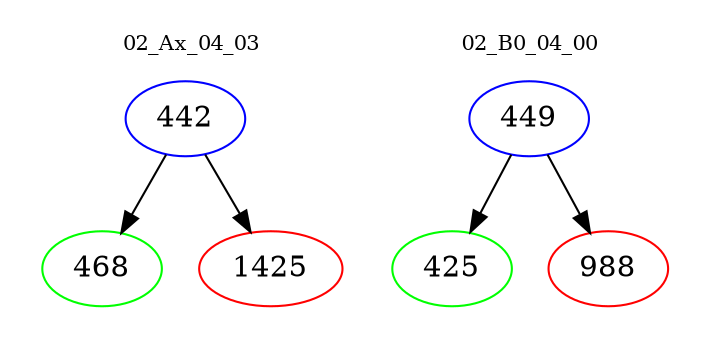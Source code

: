 digraph{
subgraph cluster_0 {
color = white
label = "02_Ax_04_03";
fontsize=10;
T0_442 [label="442", color="blue"]
T0_442 -> T0_468 [color="black"]
T0_468 [label="468", color="green"]
T0_442 -> T0_1425 [color="black"]
T0_1425 [label="1425", color="red"]
}
subgraph cluster_1 {
color = white
label = "02_B0_04_00";
fontsize=10;
T1_449 [label="449", color="blue"]
T1_449 -> T1_425 [color="black"]
T1_425 [label="425", color="green"]
T1_449 -> T1_988 [color="black"]
T1_988 [label="988", color="red"]
}
}
